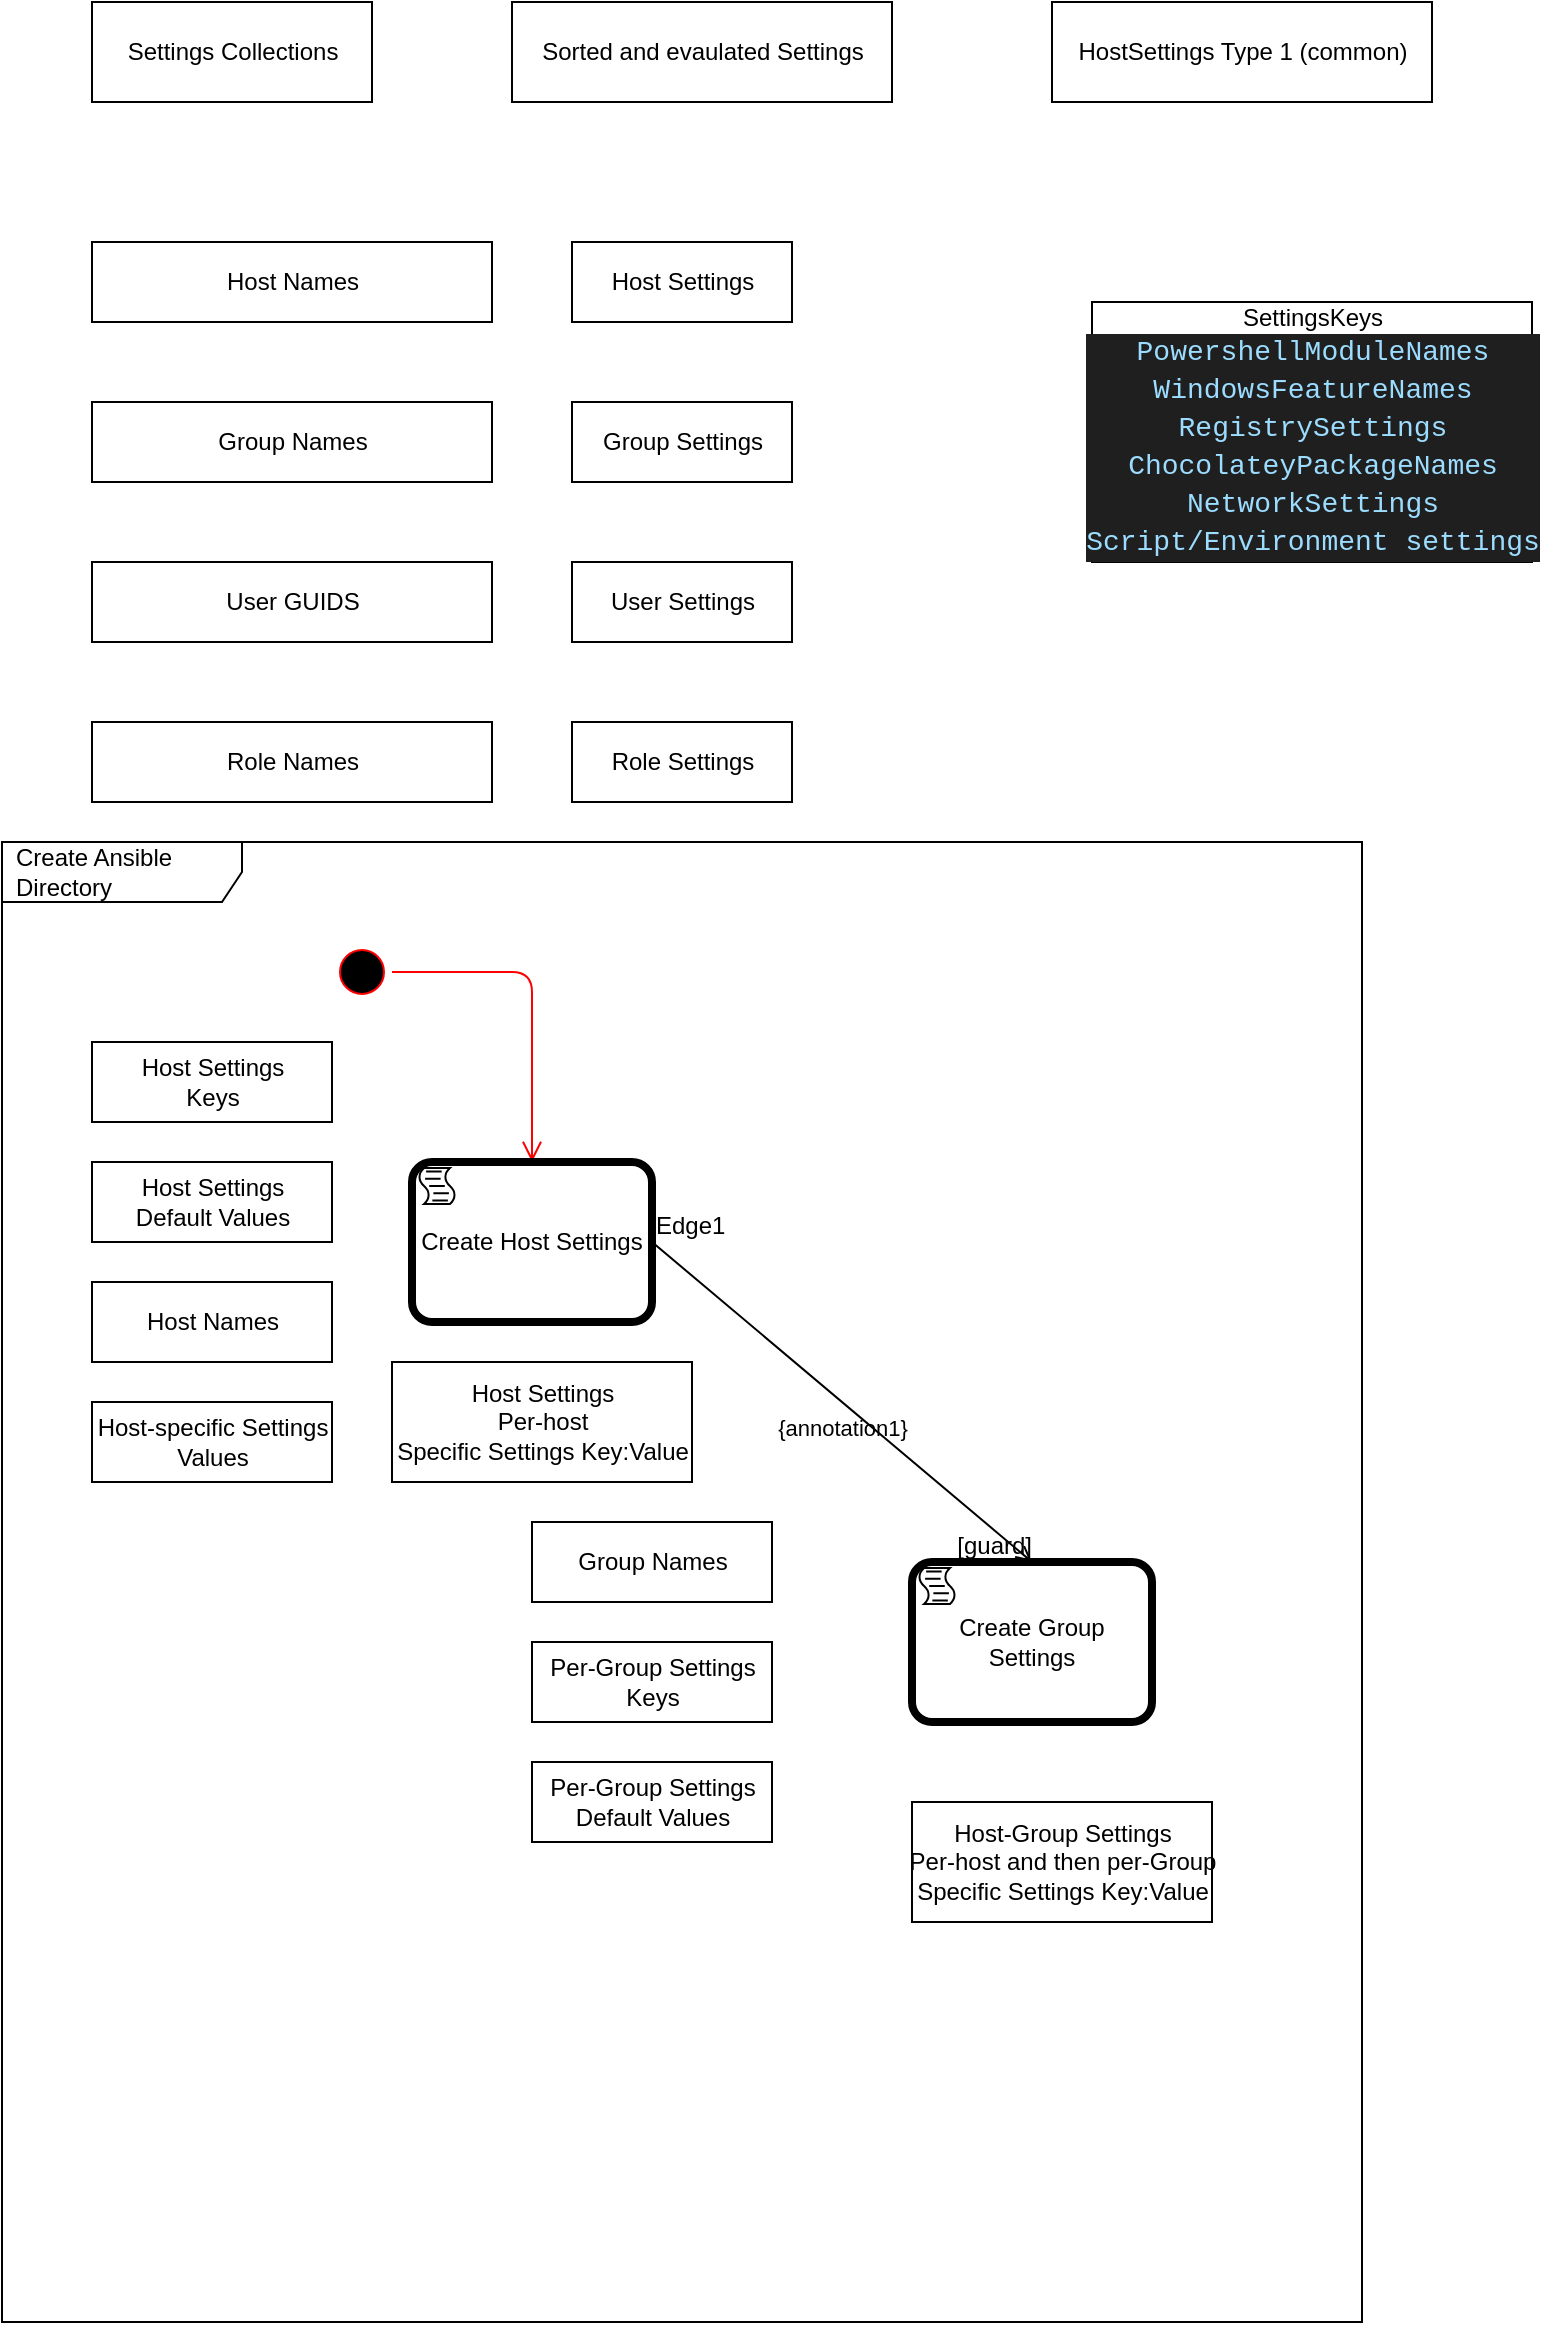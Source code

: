 <mxfile>
    <diagram id="0ACJjv6f-qCOk69bz6GI" name="Page-1">
        <mxGraphModel dx="967" dy="509" grid="1" gridSize="10" guides="1" tooltips="1" connect="1" arrows="1" fold="1" page="1" pageScale="1" pageWidth="850" pageHeight="1100" math="0" shadow="0">
            <root>
                <mxCell id="0"/>
                <mxCell id="1" parent="0"/>
                <mxCell id="19" value="Create Ansible Directory" style="shape=umlFrame;whiteSpace=wrap;html=1;width=120;height=30;boundedLbl=1;verticalAlign=middle;align=left;spacingLeft=5;" vertex="1" parent="1">
                    <mxGeometry x="35" y="460" width="680" height="740" as="geometry"/>
                </mxCell>
                <mxCell id="2" value="HostSettings Type 1 (common)" style="html=1;" parent="1" vertex="1">
                    <mxGeometry x="560" y="40" width="190" height="50" as="geometry"/>
                </mxCell>
                <mxCell id="6" value="User GUIDS" style="html=1;" parent="1" vertex="1">
                    <mxGeometry x="80" y="320" width="200" height="40" as="geometry"/>
                </mxCell>
                <mxCell id="7" value="Host Names" style="html=1;" parent="1" vertex="1">
                    <mxGeometry x="80" y="160" width="200" height="40" as="geometry"/>
                </mxCell>
                <mxCell id="8" value="SettingsKeys&lt;br&gt;&lt;div style=&quot;color: rgb(204, 204, 204); background-color: rgb(31, 31, 31); font-family: Consolas, &amp;quot;Courier New&amp;quot;, monospace; font-size: 14px; line-height: 19px;&quot;&gt;&lt;span style=&quot;color: #9cdcfe;&quot;&gt;PowershellModuleNames&lt;/span&gt;&lt;/div&gt;&lt;div style=&quot;background-color: rgb(31, 31, 31); font-family: Consolas, &amp;quot;Courier New&amp;quot;, monospace; font-size: 14px; line-height: 19px;&quot;&gt;&lt;div style=&quot;color: rgb(204, 204, 204); line-height: 19px;&quot;&gt;&lt;span style=&quot;color: #9cdcfe;&quot;&gt;WindowsFeatureNames&lt;/span&gt; &lt;/div&gt;&lt;div style=&quot;line-height: 19px;&quot;&gt;&lt;div style=&quot;color: rgb(204, 204, 204); line-height: 19px;&quot;&gt;&lt;span style=&quot;color: #9cdcfe;&quot;&gt;RegistrySettings&lt;/span&gt;&lt;/div&gt;&lt;div style=&quot;color: rgb(204, 204, 204); line-height: 19px;&quot;&gt;&lt;span style=&quot;color: #9cdcfe;&quot;&gt;ChocolateyPackageNames&lt;/span&gt;&lt;/div&gt;&lt;div style=&quot;color: rgb(204, 204, 204); line-height: 19px;&quot;&gt;&lt;span style=&quot;color: #9cdcfe;&quot;&gt;NetworkSettings&lt;/span&gt;&lt;/div&gt;&lt;div style=&quot;line-height: 19px;&quot;&gt;&lt;font color=&quot;#9cdcfe&quot;&gt;Script/Environment settings&lt;/font&gt;&lt;/div&gt;&lt;/div&gt;&lt;/div&gt;" style="html=1;" parent="1" vertex="1">
                    <mxGeometry x="580" y="190" width="220" height="130" as="geometry"/>
                </mxCell>
                <mxCell id="9" value="Settings Collections" style="html=1;" parent="1" vertex="1">
                    <mxGeometry x="80" y="40" width="140" height="50" as="geometry"/>
                </mxCell>
                <mxCell id="10" value="Sorted and evaulated Settings" style="html=1;" parent="1" vertex="1">
                    <mxGeometry x="290" y="40" width="190" height="50" as="geometry"/>
                </mxCell>
                <mxCell id="11" value="Group Settings" style="html=1;" parent="1" vertex="1">
                    <mxGeometry x="320" y="240" width="110" height="40" as="geometry"/>
                </mxCell>
                <mxCell id="12" value="Host Settings" style="html=1;" parent="1" vertex="1">
                    <mxGeometry x="320" y="160" width="110" height="40" as="geometry"/>
                </mxCell>
                <mxCell id="13" value="User Settings" style="html=1;" parent="1" vertex="1">
                    <mxGeometry x="320" y="320" width="110" height="40" as="geometry"/>
                </mxCell>
                <mxCell id="14" value="Group Names" style="html=1;" parent="1" vertex="1">
                    <mxGeometry x="80" y="240" width="200" height="40" as="geometry"/>
                </mxCell>
                <mxCell id="15" value="Role Names" style="html=1;" parent="1" vertex="1">
                    <mxGeometry x="80" y="400" width="200" height="40" as="geometry"/>
                </mxCell>
                <mxCell id="16" value="Role Settings" style="html=1;" parent="1" vertex="1">
                    <mxGeometry x="320" y="400" width="110" height="40" as="geometry"/>
                </mxCell>
                <mxCell id="17" value="" style="ellipse;html=1;shape=startState;fillColor=#000000;strokeColor=#ff0000;fontColor=#F06593;" parent="1" vertex="1">
                    <mxGeometry x="200" y="510" width="30" height="30" as="geometry"/>
                </mxCell>
                <mxCell id="18" value="" style="edgeStyle=orthogonalEdgeStyle;html=1;verticalAlign=bottom;endArrow=open;endSize=8;strokeColor=#ff0000;fontColor=#F06593;entryX=0.5;entryY=0;entryDx=0;entryDy=0;entryPerimeter=0;" parent="1" source="17" edge="1" target="21">
                    <mxGeometry relative="1" as="geometry">
                        <mxPoint x="125" y="570" as="targetPoint"/>
                    </mxGeometry>
                </mxCell>
                <mxCell id="20" value="Host Settings&lt;br&gt;Keys" style="html=1;" vertex="1" parent="1">
                    <mxGeometry x="80" y="560" width="120" height="40" as="geometry"/>
                </mxCell>
                <mxCell id="21" value="Create Host Settings" style="points=[[0.25,0,0],[0.5,0,0],[0.75,0,0],[1,0.25,0],[1,0.5,0],[1,0.75,0],[0.75,1,0],[0.5,1,0],[0.25,1,0],[0,0.75,0],[0,0.5,0],[0,0.25,0]];shape=mxgraph.bpmn.task;whiteSpace=wrap;rectStyle=rounded;size=10;html=1;bpmnShapeType=call;taskMarker=script;" vertex="1" parent="1">
                    <mxGeometry x="240" y="620" width="120" height="80" as="geometry"/>
                </mxCell>
                <mxCell id="22" value="Host Settings&lt;br&gt;Default Values" style="html=1;" vertex="1" parent="1">
                    <mxGeometry x="80" y="620" width="120" height="40" as="geometry"/>
                </mxCell>
                <mxCell id="23" value="Host Names" style="html=1;" vertex="1" parent="1">
                    <mxGeometry x="80" y="680" width="120" height="40" as="geometry"/>
                </mxCell>
                <mxCell id="24" value="Host-specific Settings&lt;br&gt;Values" style="html=1;" vertex="1" parent="1">
                    <mxGeometry x="80" y="740" width="120" height="40" as="geometry"/>
                </mxCell>
                <mxCell id="29" value="Host Settings&lt;br&gt;Per-host&lt;br&gt;Specific Settings Key:Value" style="html=1;" vertex="1" parent="1">
                    <mxGeometry x="230" y="720" width="150" height="60" as="geometry"/>
                </mxCell>
                <mxCell id="30" value="{annotation1}" style="endArrow=open;html=1;rounded=0;align=center;verticalAlign=top;endFill=0;labelBackgroundColor=none;entryX=0.5;entryY=0;entryDx=0;entryDy=0;entryPerimeter=0;exitX=1;exitY=0.5;exitDx=0;exitDy=0;exitPerimeter=0;" edge="1" parent="1" source="21" target="33">
                    <mxGeometry relative="1" as="geometry">
                        <mxPoint x="360" y="660" as="sourcePoint"/>
                        <mxPoint x="520" y="660" as="targetPoint"/>
                    </mxGeometry>
                </mxCell>
                <mxCell id="31" value="Edge1" style="resizable=0;html=1;align=left;verticalAlign=bottom;labelBackgroundColor=none;" connectable="0" vertex="1" parent="30">
                    <mxGeometry x="-1" relative="1" as="geometry"/>
                </mxCell>
                <mxCell id="32" value="[guard]" style="resizable=0;html=1;align=right;verticalAlign=bottom;labelBackgroundColor=none;" connectable="0" vertex="1" parent="30">
                    <mxGeometry x="1" relative="1" as="geometry"/>
                </mxCell>
                <mxCell id="33" value="Create Group Settings" style="points=[[0.25,0,0],[0.5,0,0],[0.75,0,0],[1,0.25,0],[1,0.5,0],[1,0.75,0],[0.75,1,0],[0.5,1,0],[0.25,1,0],[0,0.75,0],[0,0.5,0],[0,0.25,0]];shape=mxgraph.bpmn.task;whiteSpace=wrap;rectStyle=rounded;size=10;html=1;bpmnShapeType=call;taskMarker=script;" vertex="1" parent="1">
                    <mxGeometry x="490" y="820" width="120" height="80" as="geometry"/>
                </mxCell>
                <mxCell id="34" value="Group Names" style="html=1;" vertex="1" parent="1">
                    <mxGeometry x="300" y="800" width="120" height="40" as="geometry"/>
                </mxCell>
                <mxCell id="35" value="Per-Group Settings&lt;br&gt;Keys" style="html=1;" vertex="1" parent="1">
                    <mxGeometry x="300" y="860" width="120" height="40" as="geometry"/>
                </mxCell>
                <mxCell id="36" value="Per-Group Settings&lt;br&gt;Default Values" style="html=1;" vertex="1" parent="1">
                    <mxGeometry x="300" y="920" width="120" height="40" as="geometry"/>
                </mxCell>
                <mxCell id="37" value="Host-Group Settings&lt;br&gt;Per-host and then per-Group&lt;br&gt;Specific Settings Key:Value" style="html=1;" vertex="1" parent="1">
                    <mxGeometry x="490" y="940" width="150" height="60" as="geometry"/>
                </mxCell>
            </root>
        </mxGraphModel>
    </diagram>
</mxfile>
